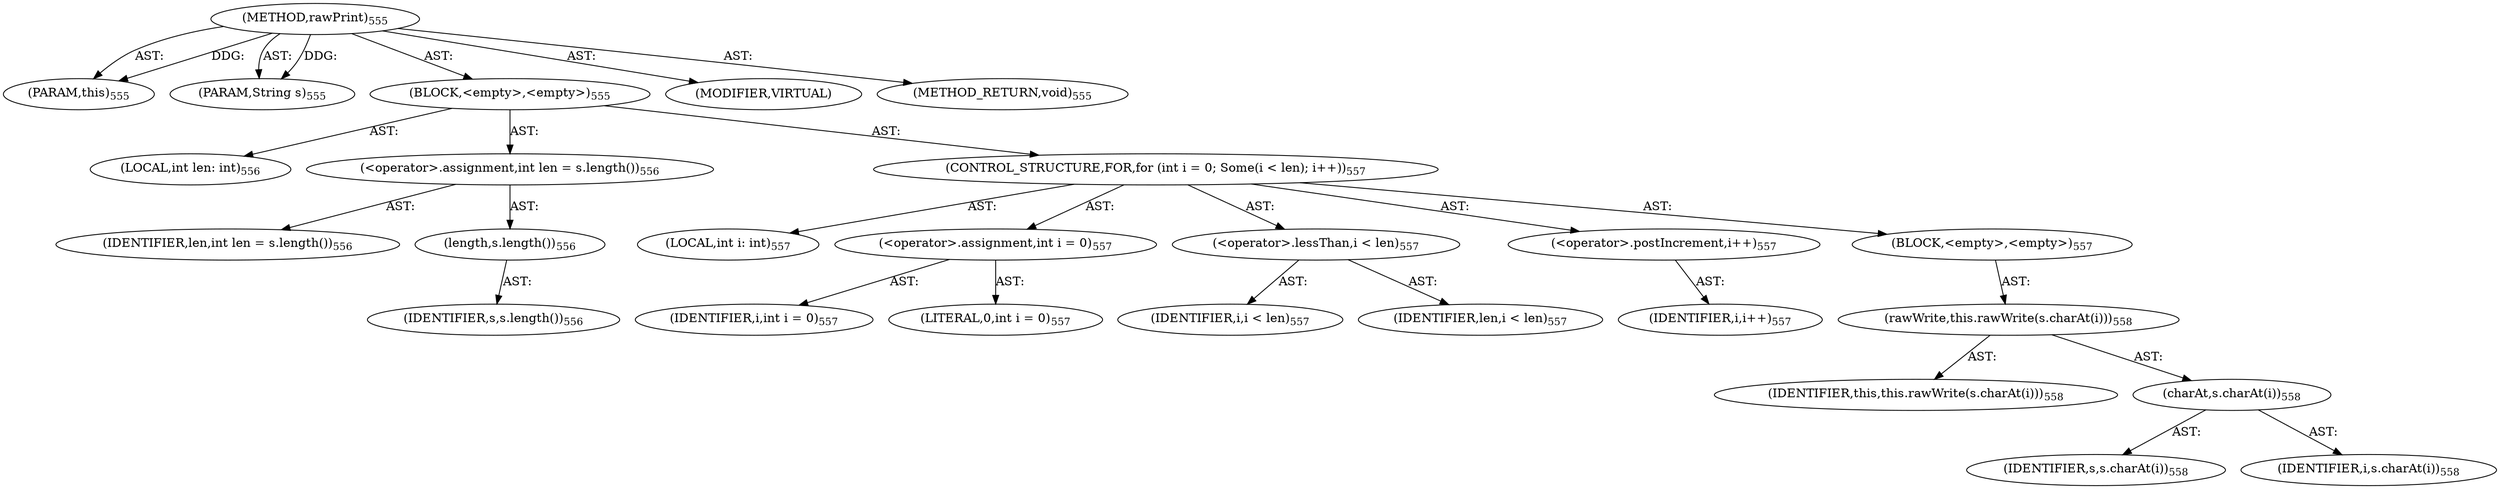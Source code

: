 digraph "rawPrint" {  
"111669149732" [label = <(METHOD,rawPrint)<SUB>555</SUB>> ]
"115964117020" [label = <(PARAM,this)<SUB>555</SUB>> ]
"115964117053" [label = <(PARAM,String s)<SUB>555</SUB>> ]
"25769803853" [label = <(BLOCK,&lt;empty&gt;,&lt;empty&gt;)<SUB>555</SUB>> ]
"94489280539" [label = <(LOCAL,int len: int)<SUB>556</SUB>> ]
"30064771379" [label = <(&lt;operator&gt;.assignment,int len = s.length())<SUB>556</SUB>> ]
"68719476969" [label = <(IDENTIFIER,len,int len = s.length())<SUB>556</SUB>> ]
"30064771380" [label = <(length,s.length())<SUB>556</SUB>> ]
"68719476970" [label = <(IDENTIFIER,s,s.length())<SUB>556</SUB>> ]
"47244640293" [label = <(CONTROL_STRUCTURE,FOR,for (int i = 0; Some(i &lt; len); i++))<SUB>557</SUB>> ]
"94489280540" [label = <(LOCAL,int i: int)<SUB>557</SUB>> ]
"30064771381" [label = <(&lt;operator&gt;.assignment,int i = 0)<SUB>557</SUB>> ]
"68719476971" [label = <(IDENTIFIER,i,int i = 0)<SUB>557</SUB>> ]
"90194313280" [label = <(LITERAL,0,int i = 0)<SUB>557</SUB>> ]
"30064771382" [label = <(&lt;operator&gt;.lessThan,i &lt; len)<SUB>557</SUB>> ]
"68719476972" [label = <(IDENTIFIER,i,i &lt; len)<SUB>557</SUB>> ]
"68719476973" [label = <(IDENTIFIER,len,i &lt; len)<SUB>557</SUB>> ]
"30064771383" [label = <(&lt;operator&gt;.postIncrement,i++)<SUB>557</SUB>> ]
"68719476974" [label = <(IDENTIFIER,i,i++)<SUB>557</SUB>> ]
"25769803854" [label = <(BLOCK,&lt;empty&gt;,&lt;empty&gt;)<SUB>557</SUB>> ]
"30064771384" [label = <(rawWrite,this.rawWrite(s.charAt(i)))<SUB>558</SUB>> ]
"68719476785" [label = <(IDENTIFIER,this,this.rawWrite(s.charAt(i)))<SUB>558</SUB>> ]
"30064771385" [label = <(charAt,s.charAt(i))<SUB>558</SUB>> ]
"68719476975" [label = <(IDENTIFIER,s,s.charAt(i))<SUB>558</SUB>> ]
"68719476976" [label = <(IDENTIFIER,i,s.charAt(i))<SUB>558</SUB>> ]
"133143986261" [label = <(MODIFIER,VIRTUAL)> ]
"128849018916" [label = <(METHOD_RETURN,void)<SUB>555</SUB>> ]
  "111669149732" -> "115964117020"  [ label = "AST: "] 
  "111669149732" -> "115964117053"  [ label = "AST: "] 
  "111669149732" -> "25769803853"  [ label = "AST: "] 
  "111669149732" -> "133143986261"  [ label = "AST: "] 
  "111669149732" -> "128849018916"  [ label = "AST: "] 
  "25769803853" -> "94489280539"  [ label = "AST: "] 
  "25769803853" -> "30064771379"  [ label = "AST: "] 
  "25769803853" -> "47244640293"  [ label = "AST: "] 
  "30064771379" -> "68719476969"  [ label = "AST: "] 
  "30064771379" -> "30064771380"  [ label = "AST: "] 
  "30064771380" -> "68719476970"  [ label = "AST: "] 
  "47244640293" -> "94489280540"  [ label = "AST: "] 
  "47244640293" -> "30064771381"  [ label = "AST: "] 
  "47244640293" -> "30064771382"  [ label = "AST: "] 
  "47244640293" -> "30064771383"  [ label = "AST: "] 
  "47244640293" -> "25769803854"  [ label = "AST: "] 
  "30064771381" -> "68719476971"  [ label = "AST: "] 
  "30064771381" -> "90194313280"  [ label = "AST: "] 
  "30064771382" -> "68719476972"  [ label = "AST: "] 
  "30064771382" -> "68719476973"  [ label = "AST: "] 
  "30064771383" -> "68719476974"  [ label = "AST: "] 
  "25769803854" -> "30064771384"  [ label = "AST: "] 
  "30064771384" -> "68719476785"  [ label = "AST: "] 
  "30064771384" -> "30064771385"  [ label = "AST: "] 
  "30064771385" -> "68719476975"  [ label = "AST: "] 
  "30064771385" -> "68719476976"  [ label = "AST: "] 
  "111669149732" -> "115964117020"  [ label = "DDG: "] 
  "111669149732" -> "115964117053"  [ label = "DDG: "] 
}
